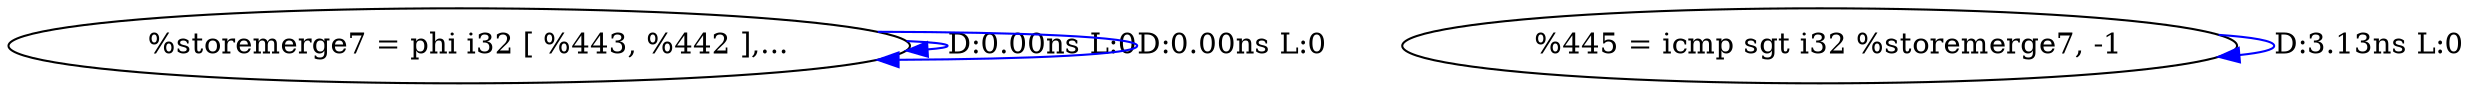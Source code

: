 digraph {
Node0x2d33a20[label="  %storemerge7 = phi i32 [ %443, %442 ],..."];
Node0x2d33a20 -> Node0x2d33a20[label="D:0.00ns L:0",color=blue];
Node0x2d33a20 -> Node0x2d33a20[label="D:0.00ns L:0",color=blue];
Node0x2d33be0[label="  %445 = icmp sgt i32 %storemerge7, -1"];
Node0x2d33be0 -> Node0x2d33be0[label="D:3.13ns L:0",color=blue];
}
